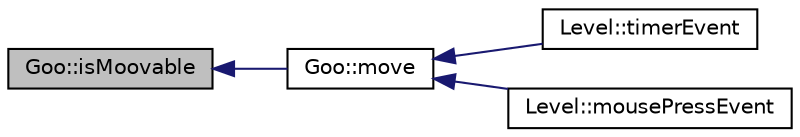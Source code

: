 digraph G
{
  edge [fontname="Helvetica",fontsize="10",labelfontname="Helvetica",labelfontsize="10"];
  node [fontname="Helvetica",fontsize="10",shape=record];
  rankdir="LR";
  Node1 [label="Goo::isMoovable",height=0.2,width=0.4,color="black", fillcolor="grey75", style="filled" fontcolor="black"];
  Node1 -> Node2 [dir="back",color="midnightblue",fontsize="10",style="solid",fontname="Helvetica"];
  Node2 [label="Goo::move",height=0.2,width=0.4,color="black", fillcolor="white", style="filled",URL="$d5/d5d/classGoo.html#a691dc7a672469d3f6b27b608df365cb6"];
  Node2 -> Node3 [dir="back",color="midnightblue",fontsize="10",style="solid",fontname="Helvetica"];
  Node3 [label="Level::timerEvent",height=0.2,width=0.4,color="black", fillcolor="white", style="filled",URL="$d2/d9d/classLevel.html#a47263f00b559de3fce0164f9efac0f6b"];
  Node2 -> Node4 [dir="back",color="midnightblue",fontsize="10",style="solid",fontname="Helvetica"];
  Node4 [label="Level::mousePressEvent",height=0.2,width=0.4,color="black", fillcolor="white", style="filled",URL="$d2/d9d/classLevel.html#a1c79d132de43fe2a6b054e0396af43f7"];
}
